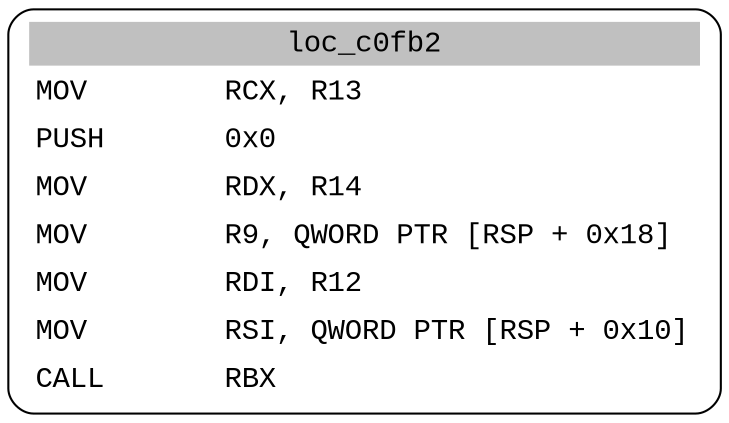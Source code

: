 digraph asm_graph {
1941 [
shape="Mrecord" fontname="Courier New"label =<<table border="0" cellborder="0" cellpadding="3"><tr><td align="center" colspan="2" bgcolor="grey">loc_c0fb2</td></tr><tr><td align="left">MOV        RCX, R13</td></tr><tr><td align="left">PUSH       0x0</td></tr><tr><td align="left">MOV        RDX, R14</td></tr><tr><td align="left">MOV        R9, QWORD PTR [RSP + 0x18]</td></tr><tr><td align="left">MOV        RDI, R12</td></tr><tr><td align="left">MOV        RSI, QWORD PTR [RSP + 0x10]</td></tr><tr><td align="left">CALL       RBX</td></tr></table>> ];
}